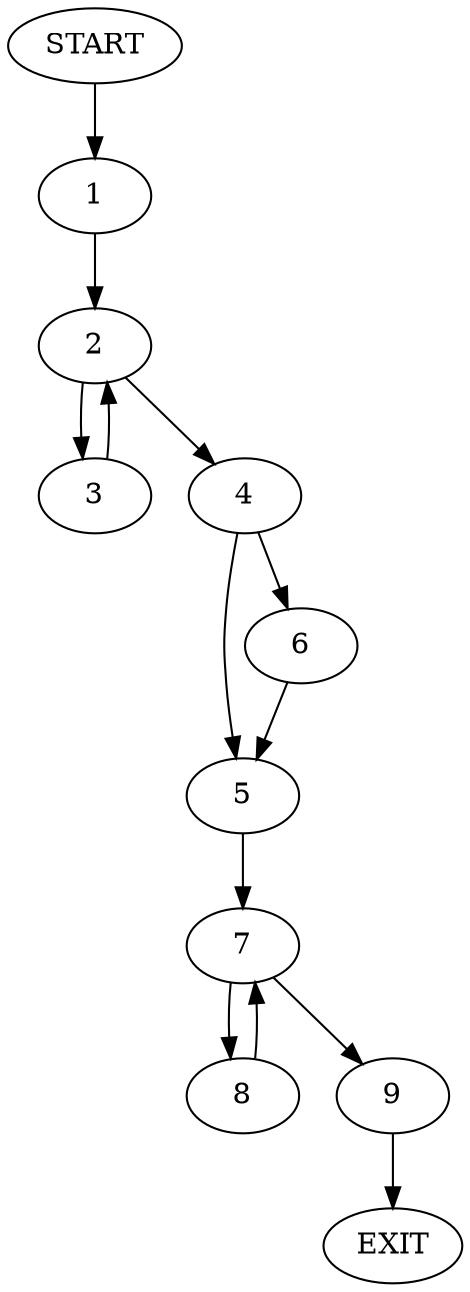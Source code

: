 digraph {
0 [label="START"]
10 [label="EXIT"]
0 -> 1
1 -> 2
2 -> 3
2 -> 4
3 -> 2
4 -> 5
4 -> 6
6 -> 5
5 -> 7
7 -> 8
7 -> 9
9 -> 10
8 -> 7
}
